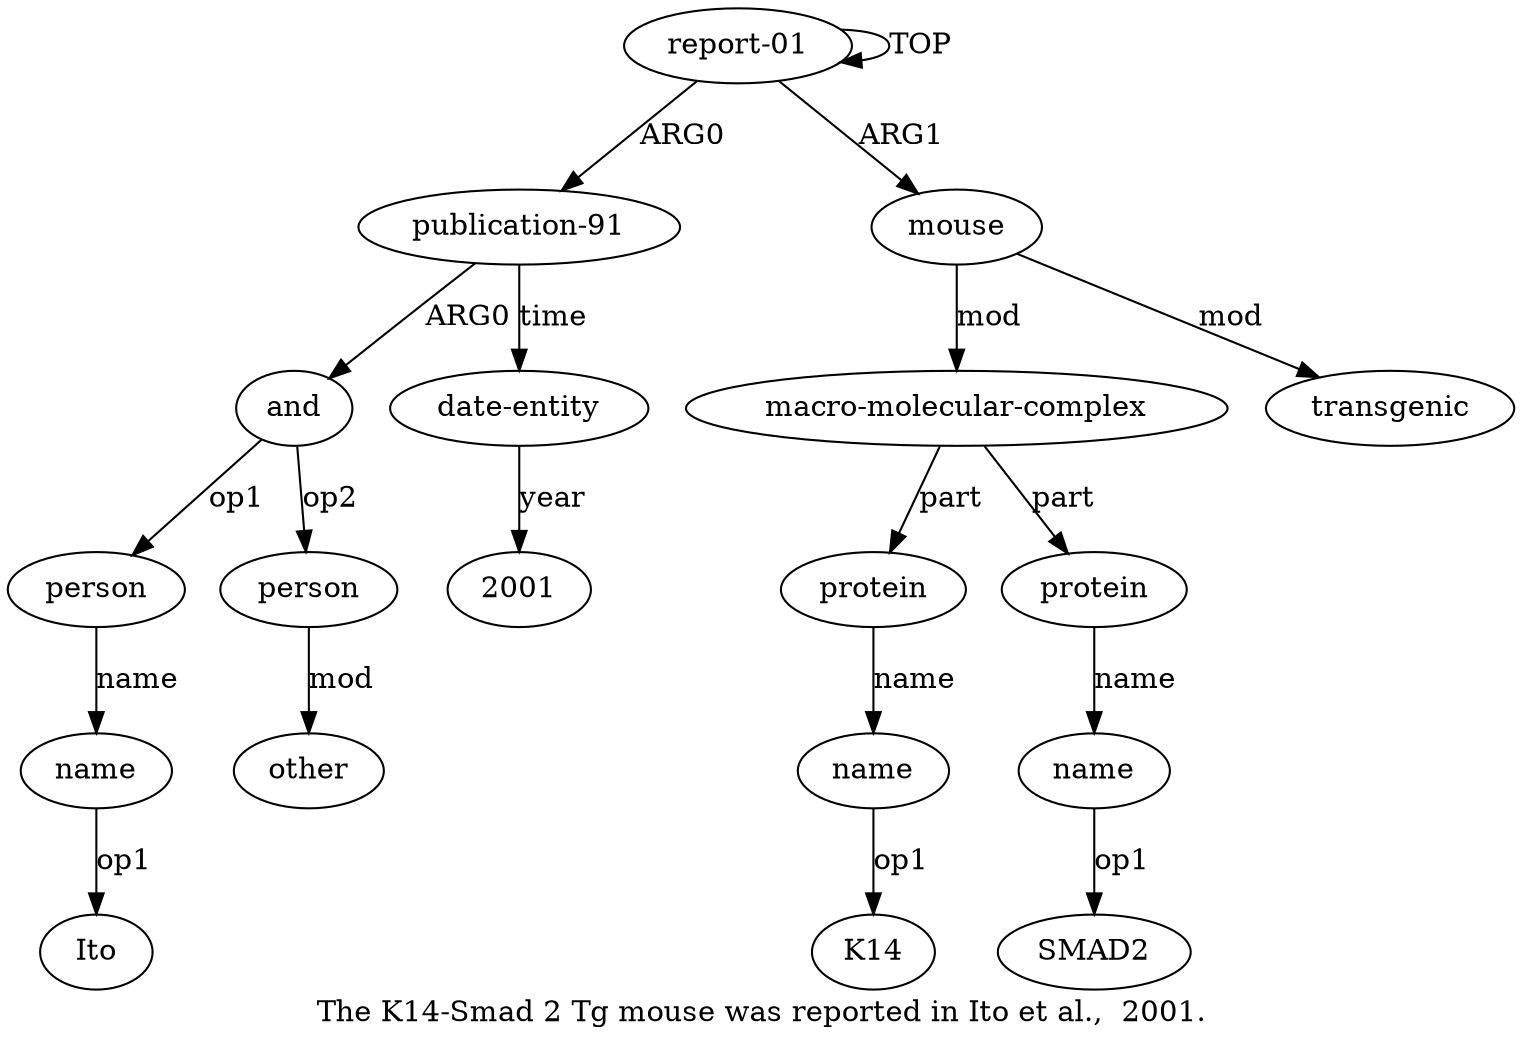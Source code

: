 digraph  {
	graph [label="The K14-Smad 2 Tg mouse was reported in Ito et al.,  2001."];
	node [label="\N"];
	a14	 [color=black,
		gold_ind=14,
		gold_label=name,
		label=name,
		test_ind=14,
		test_label=name];
	"a14 SMAD2"	 [color=black,
		gold_ind=-1,
		gold_label=SMAD2,
		label=SMAD2,
		test_ind=-1,
		test_label=SMAD2];
	a14 -> "a14 SMAD2" [key=0,
	color=black,
	gold_label=op1,
	label=op1,
	test_label=op1];
a11 [color=black,
	gold_ind=11,
	gold_label=protein,
	label=protein,
	test_ind=11,
	test_label=protein];
a12 [color=black,
	gold_ind=12,
	gold_label=name,
	label=name,
	test_ind=12,
	test_label=name];
a11 -> a12 [key=0,
color=black,
gold_label=name,
label=name,
test_label=name];
a10 [color=black,
gold_ind=10,
gold_label="macro-molecular-complex",
label="macro-molecular-complex",
test_ind=10,
test_label="macro-molecular-complex"];
a10 -> a11 [key=0,
color=black,
gold_label=part,
label=part,
test_label=part];
a13 [color=black,
gold_ind=13,
gold_label=protein,
label=protein,
test_ind=13,
test_label=protein];
a10 -> a13 [key=0,
color=black,
gold_label=part,
label=part,
test_label=part];
a13 -> a14 [key=0,
color=black,
gold_label=name,
label=name,
test_label=name];
"a12 K14" [color=black,
gold_ind=-1,
gold_label=K14,
label=K14,
test_ind=-1,
test_label=K14];
a12 -> "a12 K14" [key=0,
color=black,
gold_label=op1,
label=op1,
test_label=op1];
"a7 2001" [color=black,
gold_ind=-1,
gold_label=2001,
label=2001,
test_ind=-1,
test_label=2001];
a1 [color=black,
gold_ind=1,
gold_label="publication-91",
label="publication-91",
test_ind=1,
test_label="publication-91"];
a2 [color=black,
gold_ind=2,
gold_label=and,
label=and,
test_ind=2,
test_label=and];
a1 -> a2 [key=0,
color=black,
gold_label=ARG0,
label=ARG0,
test_label=ARG0];
a7 [color=black,
gold_ind=7,
gold_label="date-entity",
label="date-entity",
test_ind=7,
test_label="date-entity"];
a1 -> a7 [key=0,
color=black,
gold_label=time,
label=time,
test_label=time];
a0 [color=black,
gold_ind=0,
gold_label="report-01",
label="report-01",
test_ind=0,
test_label="report-01"];
a0 -> a1 [key=0,
color=black,
gold_label=ARG0,
label=ARG0,
test_label=ARG0];
a0 -> a0 [key=0,
color=black,
gold_label=TOP,
label=TOP,
test_label=TOP];
a8 [color=black,
gold_ind=8,
gold_label=mouse,
label=mouse,
test_ind=8,
test_label=mouse];
a0 -> a8 [key=0,
color=black,
gold_label=ARG1,
label=ARG1,
test_label=ARG1];
a3 [color=black,
gold_ind=3,
gold_label=person,
label=person,
test_ind=3,
test_label=person];
a4 [color=black,
gold_ind=4,
gold_label=name,
label=name,
test_ind=4,
test_label=name];
a3 -> a4 [key=0,
color=black,
gold_label=name,
label=name,
test_label=name];
a2 -> a3 [key=0,
color=black,
gold_label=op1,
label=op1,
test_label=op1];
a5 [color=black,
gold_ind=5,
gold_label=person,
label=person,
test_ind=5,
test_label=person];
a2 -> a5 [key=0,
color=black,
gold_label=op2,
label=op2,
test_label=op2];
a6 [color=black,
gold_ind=6,
gold_label=other,
label=other,
test_ind=6,
test_label=other];
a5 -> a6 [key=0,
color=black,
gold_label=mod,
label=mod,
test_label=mod];
"a4 Ito" [color=black,
gold_ind=-1,
gold_label=Ito,
label=Ito,
test_ind=-1,
test_label=Ito];
a4 -> "a4 Ito" [key=0,
color=black,
gold_label=op1,
label=op1,
test_label=op1];
a7 -> "a7 2001" [key=0,
color=black,
gold_label=year,
label=year,
test_label=year];
a9 [color=black,
gold_ind=9,
gold_label=transgenic,
label=transgenic,
test_ind=9,
test_label=transgenic];
a8 -> a10 [key=0,
color=black,
gold_label=mod,
label=mod,
test_label=mod];
a8 -> a9 [key=0,
color=black,
gold_label=mod,
label=mod,
test_label=mod];
}
